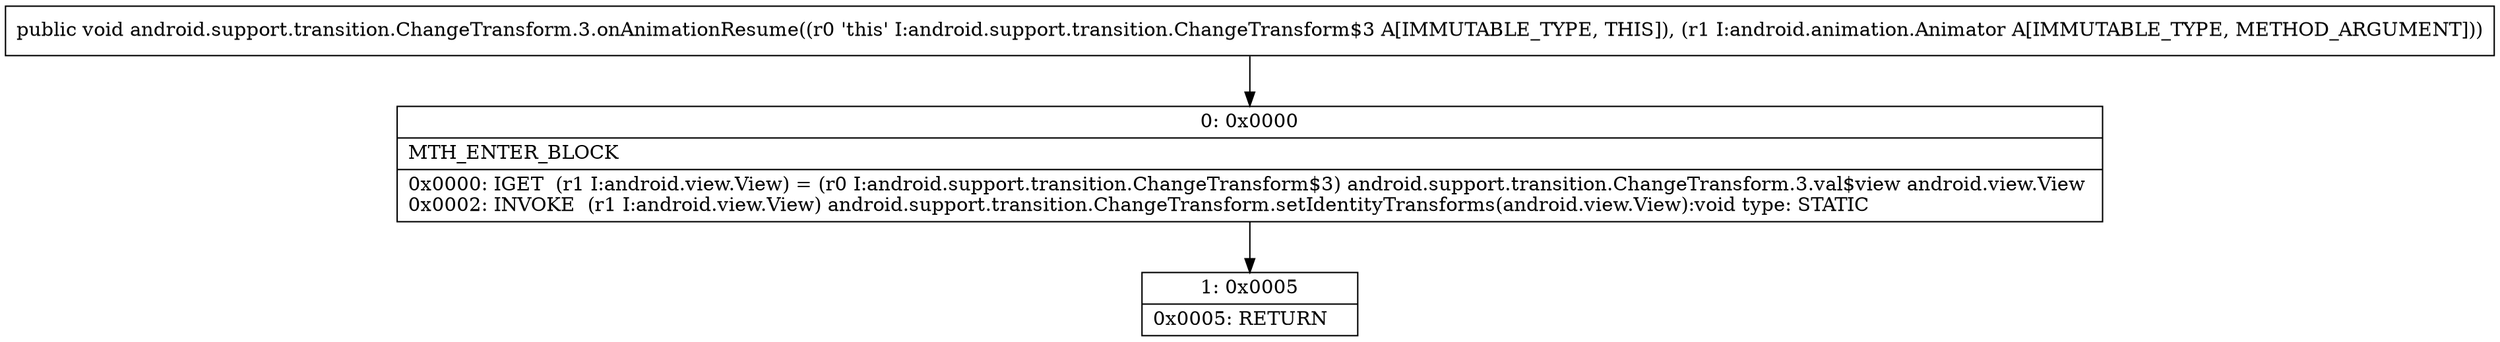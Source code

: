 digraph "CFG forandroid.support.transition.ChangeTransform.3.onAnimationResume(Landroid\/animation\/Animator;)V" {
Node_0 [shape=record,label="{0\:\ 0x0000|MTH_ENTER_BLOCK\l|0x0000: IGET  (r1 I:android.view.View) = (r0 I:android.support.transition.ChangeTransform$3) android.support.transition.ChangeTransform.3.val$view android.view.View \l0x0002: INVOKE  (r1 I:android.view.View) android.support.transition.ChangeTransform.setIdentityTransforms(android.view.View):void type: STATIC \l}"];
Node_1 [shape=record,label="{1\:\ 0x0005|0x0005: RETURN   \l}"];
MethodNode[shape=record,label="{public void android.support.transition.ChangeTransform.3.onAnimationResume((r0 'this' I:android.support.transition.ChangeTransform$3 A[IMMUTABLE_TYPE, THIS]), (r1 I:android.animation.Animator A[IMMUTABLE_TYPE, METHOD_ARGUMENT])) }"];
MethodNode -> Node_0;
Node_0 -> Node_1;
}

